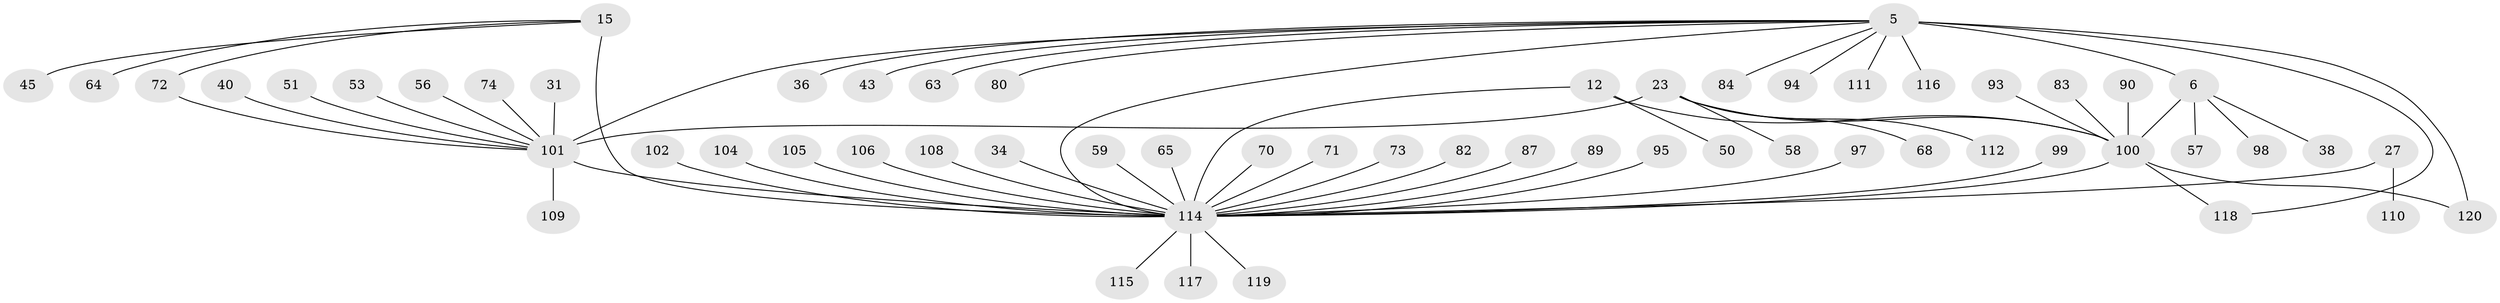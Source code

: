 // original degree distribution, {10: 0.05, 5: 0.03333333333333333, 7: 0.06666666666666667, 9: 0.041666666666666664, 11: 0.025, 8: 0.025, 6: 0.016666666666666666, 1: 0.55, 2: 0.15, 3: 0.03333333333333333, 4: 0.008333333333333333}
// Generated by graph-tools (version 1.1) at 2025/58/03/04/25 21:58:23]
// undirected, 60 vertices, 66 edges
graph export_dot {
graph [start="1"]
  node [color=gray90,style=filled];
  5 [super="+3"];
  6 [super="+4+2"];
  12 [super="+9"];
  15 [super="+13"];
  23 [super="+21+20"];
  27 [super="+26"];
  31;
  34;
  36;
  38;
  40;
  43;
  45;
  50;
  51;
  53;
  56;
  57;
  58;
  59 [super="+44"];
  63;
  64;
  65;
  68;
  70;
  71;
  72;
  73;
  74;
  80;
  82;
  83;
  84;
  87;
  89;
  90 [super="+79"];
  93;
  94 [super="+77"];
  95 [super="+69"];
  97 [super="+78"];
  98 [super="+86"];
  99;
  100 [super="+67+76+81"];
  101 [super="+49+62+24+22"];
  102;
  104;
  105;
  106 [super="+96"];
  108;
  109 [super="+92"];
  110;
  111;
  112;
  114 [super="+113+107+103"];
  115 [super="+41"];
  116;
  117 [super="+55"];
  118;
  119;
  120 [super="+66"];
  5 -- 6 [weight=9];
  5 -- 43;
  5 -- 80;
  5 -- 84;
  5 -- 101 [weight=2];
  5 -- 94;
  5 -- 36;
  5 -- 111;
  5 -- 116;
  5 -- 118;
  5 -- 120;
  5 -- 63;
  5 -- 114 [weight=3];
  6 -- 38;
  6 -- 57;
  6 -- 98;
  6 -- 100;
  12 -- 50;
  12 -- 114;
  12 -- 100 [weight=8];
  15 -- 45;
  15 -- 72;
  15 -- 64;
  15 -- 114 [weight=8];
  23 -- 68;
  23 -- 112;
  23 -- 58;
  23 -- 101 [weight=9];
  23 -- 100;
  27 -- 110;
  27 -- 114 [weight=10];
  31 -- 101;
  34 -- 114;
  40 -- 101;
  51 -- 101;
  53 -- 101;
  56 -- 101;
  59 -- 114;
  65 -- 114;
  70 -- 114;
  71 -- 114;
  72 -- 101;
  73 -- 114;
  74 -- 101;
  82 -- 114;
  83 -- 100;
  87 -- 114;
  89 -- 114;
  90 -- 100;
  93 -- 100;
  95 -- 114;
  97 -- 114;
  99 -- 114;
  100 -- 114 [weight=2];
  100 -- 118;
  100 -- 120;
  101 -- 109;
  101 -- 114 [weight=3];
  102 -- 114;
  104 -- 114;
  105 -- 114;
  106 -- 114;
  108 -- 114;
  114 -- 115;
  114 -- 119;
  114 -- 117;
}
